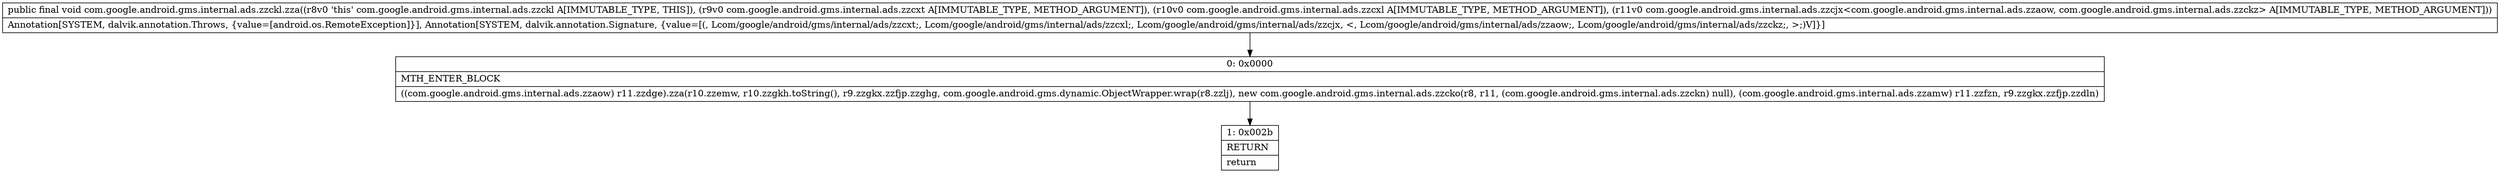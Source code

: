 digraph "CFG forcom.google.android.gms.internal.ads.zzckl.zza(Lcom\/google\/android\/gms\/internal\/ads\/zzcxt;Lcom\/google\/android\/gms\/internal\/ads\/zzcxl;Lcom\/google\/android\/gms\/internal\/ads\/zzcjx;)V" {
Node_0 [shape=record,label="{0\:\ 0x0000|MTH_ENTER_BLOCK\l|((com.google.android.gms.internal.ads.zzaow) r11.zzdge).zza(r10.zzemw, r10.zzgkh.toString(), r9.zzgkx.zzfjp.zzghg, com.google.android.gms.dynamic.ObjectWrapper.wrap(r8.zzlj), new com.google.android.gms.internal.ads.zzcko(r8, r11, (com.google.android.gms.internal.ads.zzckn) null), (com.google.android.gms.internal.ads.zzamw) r11.zzfzn, r9.zzgkx.zzfjp.zzdln)\l}"];
Node_1 [shape=record,label="{1\:\ 0x002b|RETURN\l|return\l}"];
MethodNode[shape=record,label="{public final void com.google.android.gms.internal.ads.zzckl.zza((r8v0 'this' com.google.android.gms.internal.ads.zzckl A[IMMUTABLE_TYPE, THIS]), (r9v0 com.google.android.gms.internal.ads.zzcxt A[IMMUTABLE_TYPE, METHOD_ARGUMENT]), (r10v0 com.google.android.gms.internal.ads.zzcxl A[IMMUTABLE_TYPE, METHOD_ARGUMENT]), (r11v0 com.google.android.gms.internal.ads.zzcjx\<com.google.android.gms.internal.ads.zzaow, com.google.android.gms.internal.ads.zzckz\> A[IMMUTABLE_TYPE, METHOD_ARGUMENT]))  | Annotation[SYSTEM, dalvik.annotation.Throws, \{value=[android.os.RemoteException]\}], Annotation[SYSTEM, dalvik.annotation.Signature, \{value=[(, Lcom\/google\/android\/gms\/internal\/ads\/zzcxt;, Lcom\/google\/android\/gms\/internal\/ads\/zzcxl;, Lcom\/google\/android\/gms\/internal\/ads\/zzcjx, \<, Lcom\/google\/android\/gms\/internal\/ads\/zzaow;, Lcom\/google\/android\/gms\/internal\/ads\/zzckz;, \>;)V]\}]\l}"];
MethodNode -> Node_0;
Node_0 -> Node_1;
}

